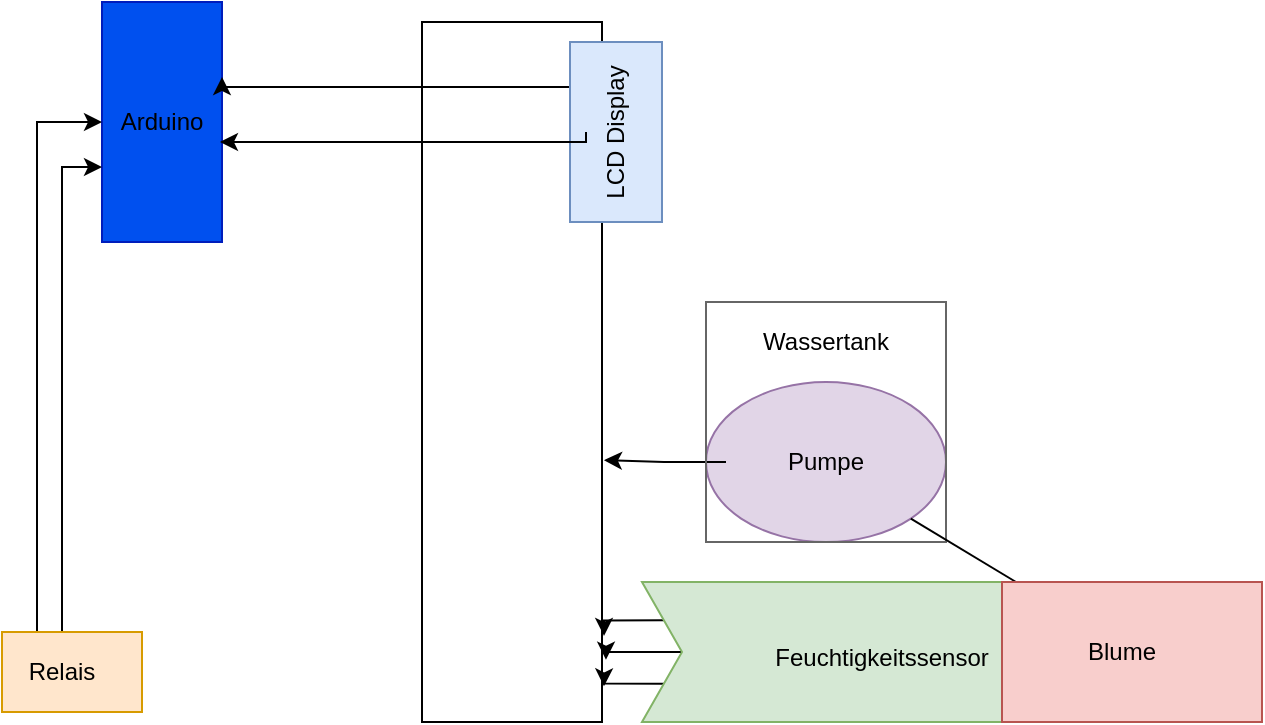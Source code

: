<mxfile version="14.4.2" type="device"><diagram id="6QbFE9RMMy4PhlaY2tMN" name="Page-1"><mxGraphModel dx="868" dy="439" grid="1" gridSize="10" guides="1" tooltips="1" connect="1" arrows="1" fold="1" page="1" pageScale="1" pageWidth="827" pageHeight="1169" math="0" shadow="0"><root><mxCell id="0"/><mxCell id="1" parent="0"/><mxCell id="8Z_2Ax9v1x-1Buy9YCli-1" value="" style="rounded=0;whiteSpace=wrap;html=1;rotation=90;fillColor=#0050ef;strokeColor=#001DBC;fontColor=#ffffff;" vertex="1" parent="1"><mxGeometry x="150" y="70" width="120" height="60" as="geometry"/></mxCell><mxCell id="8Z_2Ax9v1x-1Buy9YCli-2" value="Arduino" style="text;html=1;strokeColor=none;fillColor=none;align=center;verticalAlign=middle;whiteSpace=wrap;rounded=0;" vertex="1" parent="1"><mxGeometry x="180" y="55" width="60" height="90" as="geometry"/></mxCell><mxCell id="8Z_2Ax9v1x-1Buy9YCli-3" value="" style="rounded=0;whiteSpace=wrap;html=1;" vertex="1" parent="1"><mxGeometry x="340" y="50" width="90" height="350" as="geometry"/></mxCell><mxCell id="8Z_2Ax9v1x-1Buy9YCli-18" style="edgeStyle=orthogonalEdgeStyle;rounded=0;orthogonalLoop=1;jettySize=auto;html=1;exitX=0;exitY=0.25;exitDx=0;exitDy=0;entryX=1;entryY=0.25;entryDx=0;entryDy=0;" edge="1" parent="1" source="8Z_2Ax9v1x-1Buy9YCli-4" target="8Z_2Ax9v1x-1Buy9YCli-2"><mxGeometry relative="1" as="geometry"><Array as="points"><mxPoint x="240" y="83"/></Array></mxGeometry></mxCell><mxCell id="8Z_2Ax9v1x-1Buy9YCli-4" value="" style="rounded=0;whiteSpace=wrap;html=1;fillColor=#dae8fc;strokeColor=#6c8ebf;" vertex="1" parent="1"><mxGeometry x="414" y="60" width="46" height="90" as="geometry"/></mxCell><mxCell id="8Z_2Ax9v1x-1Buy9YCli-19" style="edgeStyle=orthogonalEdgeStyle;rounded=0;orthogonalLoop=1;jettySize=auto;html=1;exitX=0.5;exitY=0;exitDx=0;exitDy=0;entryX=0.983;entryY=0.611;entryDx=0;entryDy=0;entryPerimeter=0;" edge="1" parent="1" source="8Z_2Ax9v1x-1Buy9YCli-5" target="8Z_2Ax9v1x-1Buy9YCli-2"><mxGeometry relative="1" as="geometry"><Array as="points"><mxPoint x="422" y="110"/></Array></mxGeometry></mxCell><mxCell id="8Z_2Ax9v1x-1Buy9YCli-5" value="LCD Display" style="text;html=1;strokeColor=none;fillColor=none;align=center;verticalAlign=middle;whiteSpace=wrap;rounded=0;rotation=-90;" vertex="1" parent="1"><mxGeometry x="392" y="90" width="90" height="30" as="geometry"/></mxCell><mxCell id="8Z_2Ax9v1x-1Buy9YCli-20" style="edgeStyle=orthogonalEdgeStyle;rounded=0;orthogonalLoop=1;jettySize=auto;html=1;exitX=0;exitY=0.25;exitDx=0;exitDy=0;entryX=1.011;entryY=0.877;entryDx=0;entryDy=0;entryPerimeter=0;" edge="1" parent="1" source="8Z_2Ax9v1x-1Buy9YCli-6" target="8Z_2Ax9v1x-1Buy9YCli-3"><mxGeometry relative="1" as="geometry"/></mxCell><mxCell id="8Z_2Ax9v1x-1Buy9YCli-21" style="edgeStyle=orthogonalEdgeStyle;rounded=0;orthogonalLoop=1;jettySize=auto;html=1;exitX=0;exitY=0.5;exitDx=0;exitDy=0;entryX=1.022;entryY=0.911;entryDx=0;entryDy=0;entryPerimeter=0;" edge="1" parent="1" source="8Z_2Ax9v1x-1Buy9YCli-6" target="8Z_2Ax9v1x-1Buy9YCli-3"><mxGeometry relative="1" as="geometry"/></mxCell><mxCell id="8Z_2Ax9v1x-1Buy9YCli-22" style="edgeStyle=orthogonalEdgeStyle;rounded=0;orthogonalLoop=1;jettySize=auto;html=1;exitX=0;exitY=0.75;exitDx=0;exitDy=0;entryX=1.011;entryY=0.949;entryDx=0;entryDy=0;entryPerimeter=0;" edge="1" parent="1" source="8Z_2Ax9v1x-1Buy9YCli-6" target="8Z_2Ax9v1x-1Buy9YCli-3"><mxGeometry relative="1" as="geometry"/></mxCell><mxCell id="8Z_2Ax9v1x-1Buy9YCli-6" value="" style="shape=step;perimeter=stepPerimeter;whiteSpace=wrap;html=1;fixedSize=1;size=20;fillColor=#d5e8d4;strokeColor=#82b366;" vertex="1" parent="1"><mxGeometry x="450" y="330" width="230" height="70" as="geometry"/></mxCell><mxCell id="8Z_2Ax9v1x-1Buy9YCli-7" value="Feuchtigkeitssensor" style="text;html=1;strokeColor=none;fillColor=none;align=center;verticalAlign=middle;whiteSpace=wrap;rounded=0;" vertex="1" parent="1"><mxGeometry x="490" y="350" width="160" height="35" as="geometry"/></mxCell><mxCell id="8Z_2Ax9v1x-1Buy9YCli-8" value="" style="ellipse;whiteSpace=wrap;html=1;strokeColor=#9673a6;fillColor=#e1d5e7;" vertex="1" parent="1"><mxGeometry x="482" y="230" width="120" height="80" as="geometry"/></mxCell><mxCell id="8Z_2Ax9v1x-1Buy9YCli-23" style="edgeStyle=orthogonalEdgeStyle;rounded=0;orthogonalLoop=1;jettySize=auto;html=1;entryX=1.011;entryY=0.626;entryDx=0;entryDy=0;entryPerimeter=0;" edge="1" parent="1" source="8Z_2Ax9v1x-1Buy9YCli-9" target="8Z_2Ax9v1x-1Buy9YCli-3"><mxGeometry relative="1" as="geometry"/></mxCell><mxCell id="8Z_2Ax9v1x-1Buy9YCli-9" value="Pumpe" style="text;html=1;strokeColor=none;fillColor=none;align=center;verticalAlign=middle;whiteSpace=wrap;rounded=0;" vertex="1" parent="1"><mxGeometry x="492" y="260" width="100" height="20" as="geometry"/></mxCell><mxCell id="8Z_2Ax9v1x-1Buy9YCli-16" style="edgeStyle=orthogonalEdgeStyle;rounded=0;orthogonalLoop=1;jettySize=auto;html=1;exitX=0.25;exitY=0;exitDx=0;exitDy=0;entryX=0;entryY=0.5;entryDx=0;entryDy=0;" edge="1" parent="1" source="8Z_2Ax9v1x-1Buy9YCli-10" target="8Z_2Ax9v1x-1Buy9YCli-2"><mxGeometry relative="1" as="geometry"/></mxCell><mxCell id="8Z_2Ax9v1x-1Buy9YCli-17" style="edgeStyle=orthogonalEdgeStyle;rounded=0;orthogonalLoop=1;jettySize=auto;html=1;exitX=0.5;exitY=0;exitDx=0;exitDy=0;entryX=0;entryY=0.75;entryDx=0;entryDy=0;" edge="1" parent="1" source="8Z_2Ax9v1x-1Buy9YCli-10" target="8Z_2Ax9v1x-1Buy9YCli-2"><mxGeometry relative="1" as="geometry"><Array as="points"><mxPoint x="160" y="355"/><mxPoint x="160" y="123"/></Array></mxGeometry></mxCell><mxCell id="8Z_2Ax9v1x-1Buy9YCli-10" value="" style="rounded=0;whiteSpace=wrap;html=1;fillColor=#ffe6cc;strokeColor=#d79b00;" vertex="1" parent="1"><mxGeometry x="130" y="355" width="70" height="40" as="geometry"/></mxCell><mxCell id="8Z_2Ax9v1x-1Buy9YCli-11" value="Relais" style="text;html=1;strokeColor=none;fillColor=none;align=center;verticalAlign=middle;whiteSpace=wrap;rounded=0;" vertex="1" parent="1"><mxGeometry x="140" y="365" width="40" height="20" as="geometry"/></mxCell><mxCell id="8Z_2Ax9v1x-1Buy9YCli-25" value="" style="whiteSpace=wrap;html=1;aspect=fixed;strokeColor=#666666;fontColor=#333333;fillColor=none;" vertex="1" parent="1"><mxGeometry x="482" y="190" width="120" height="120" as="geometry"/></mxCell><mxCell id="8Z_2Ax9v1x-1Buy9YCli-26" value="Wassertank" style="text;html=1;strokeColor=none;fillColor=none;align=center;verticalAlign=middle;whiteSpace=wrap;rounded=0;" vertex="1" parent="1"><mxGeometry x="517" y="200" width="50" height="20" as="geometry"/></mxCell><mxCell id="8Z_2Ax9v1x-1Buy9YCli-29" value="" style="endArrow=none;html=1;exitX=1;exitY=1;exitDx=0;exitDy=0;" edge="1" parent="1" source="8Z_2Ax9v1x-1Buy9YCli-8" target="8Z_2Ax9v1x-1Buy9YCli-30"><mxGeometry width="50" height="50" relative="1" as="geometry"><mxPoint x="550" y="230" as="sourcePoint"/><mxPoint x="600" y="80" as="targetPoint"/></mxGeometry></mxCell><mxCell id="8Z_2Ax9v1x-1Buy9YCli-30" value="" style="rounded=0;whiteSpace=wrap;html=1;fillColor=#f8cecc;strokeColor=#b85450;" vertex="1" parent="1"><mxGeometry x="630" y="330" width="130" height="70" as="geometry"/></mxCell><mxCell id="8Z_2Ax9v1x-1Buy9YCli-31" value="Blume" style="text;html=1;strokeColor=none;fillColor=none;align=center;verticalAlign=middle;whiteSpace=wrap;rounded=0;" vertex="1" parent="1"><mxGeometry x="670" y="355" width="40" height="20" as="geometry"/></mxCell></root></mxGraphModel></diagram></mxfile>